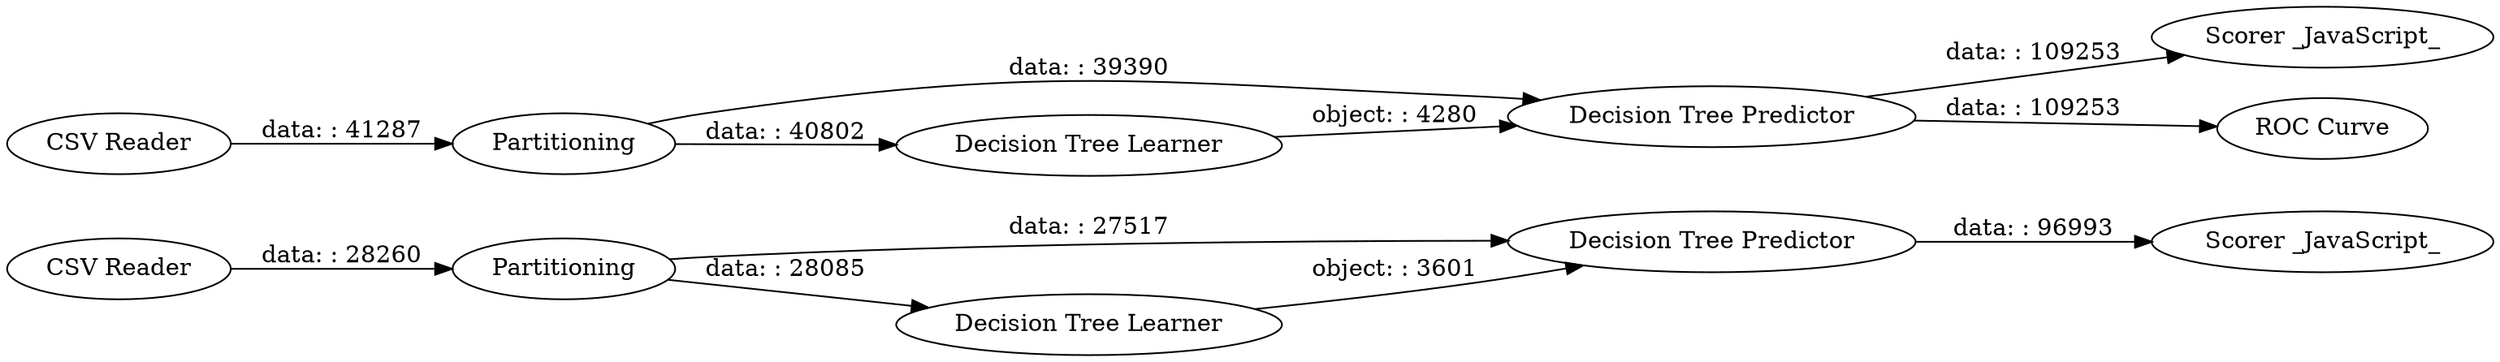 digraph {
	"4678674469465652929_9" [label="Decision Tree Predictor"]
	"4678674469465652929_8" [label="Scorer _JavaScript_"]
	"4678674469465652929_10" [label=Partitioning]
	"4678674469465652929_7" [label="ROC Curve"]
	"4678674469465652929_12" [label="Decision Tree Learner"]
	"4678674469465652929_13" [label="Scorer _JavaScript_"]
	"4678674469465652929_6" [label="Decision Tree Predictor"]
	"4678674469465652929_2" [label="CSV Reader"]
	"4678674469465652929_5" [label="Decision Tree Learner"]
	"4678674469465652929_4" [label=Partitioning]
	"4678674469465652929_1" [label="CSV Reader"]
	"4678674469465652929_2" -> "4678674469465652929_10" [label="data: : 28260"]
	"4678674469465652929_5" -> "4678674469465652929_6" [label="object: : 4280"]
	"4678674469465652929_9" -> "4678674469465652929_13" [label="data: : 96993"]
	"4678674469465652929_6" -> "4678674469465652929_8" [label="data: : 109253"]
	"4678674469465652929_1" -> "4678674469465652929_4" [label="data: : 41287"]
	"4678674469465652929_12" -> "4678674469465652929_9" [label="object: : 3601"]
	"4678674469465652929_10" -> "4678674469465652929_12" [label="data: : 28085"]
	"4678674469465652929_4" -> "4678674469465652929_6" [label="data: : 39390"]
	"4678674469465652929_6" -> "4678674469465652929_7" [label="data: : 109253"]
	"4678674469465652929_10" -> "4678674469465652929_9" [label="data: : 27517"]
	"4678674469465652929_4" -> "4678674469465652929_5" [label="data: : 40802"]
	rankdir=LR
}
